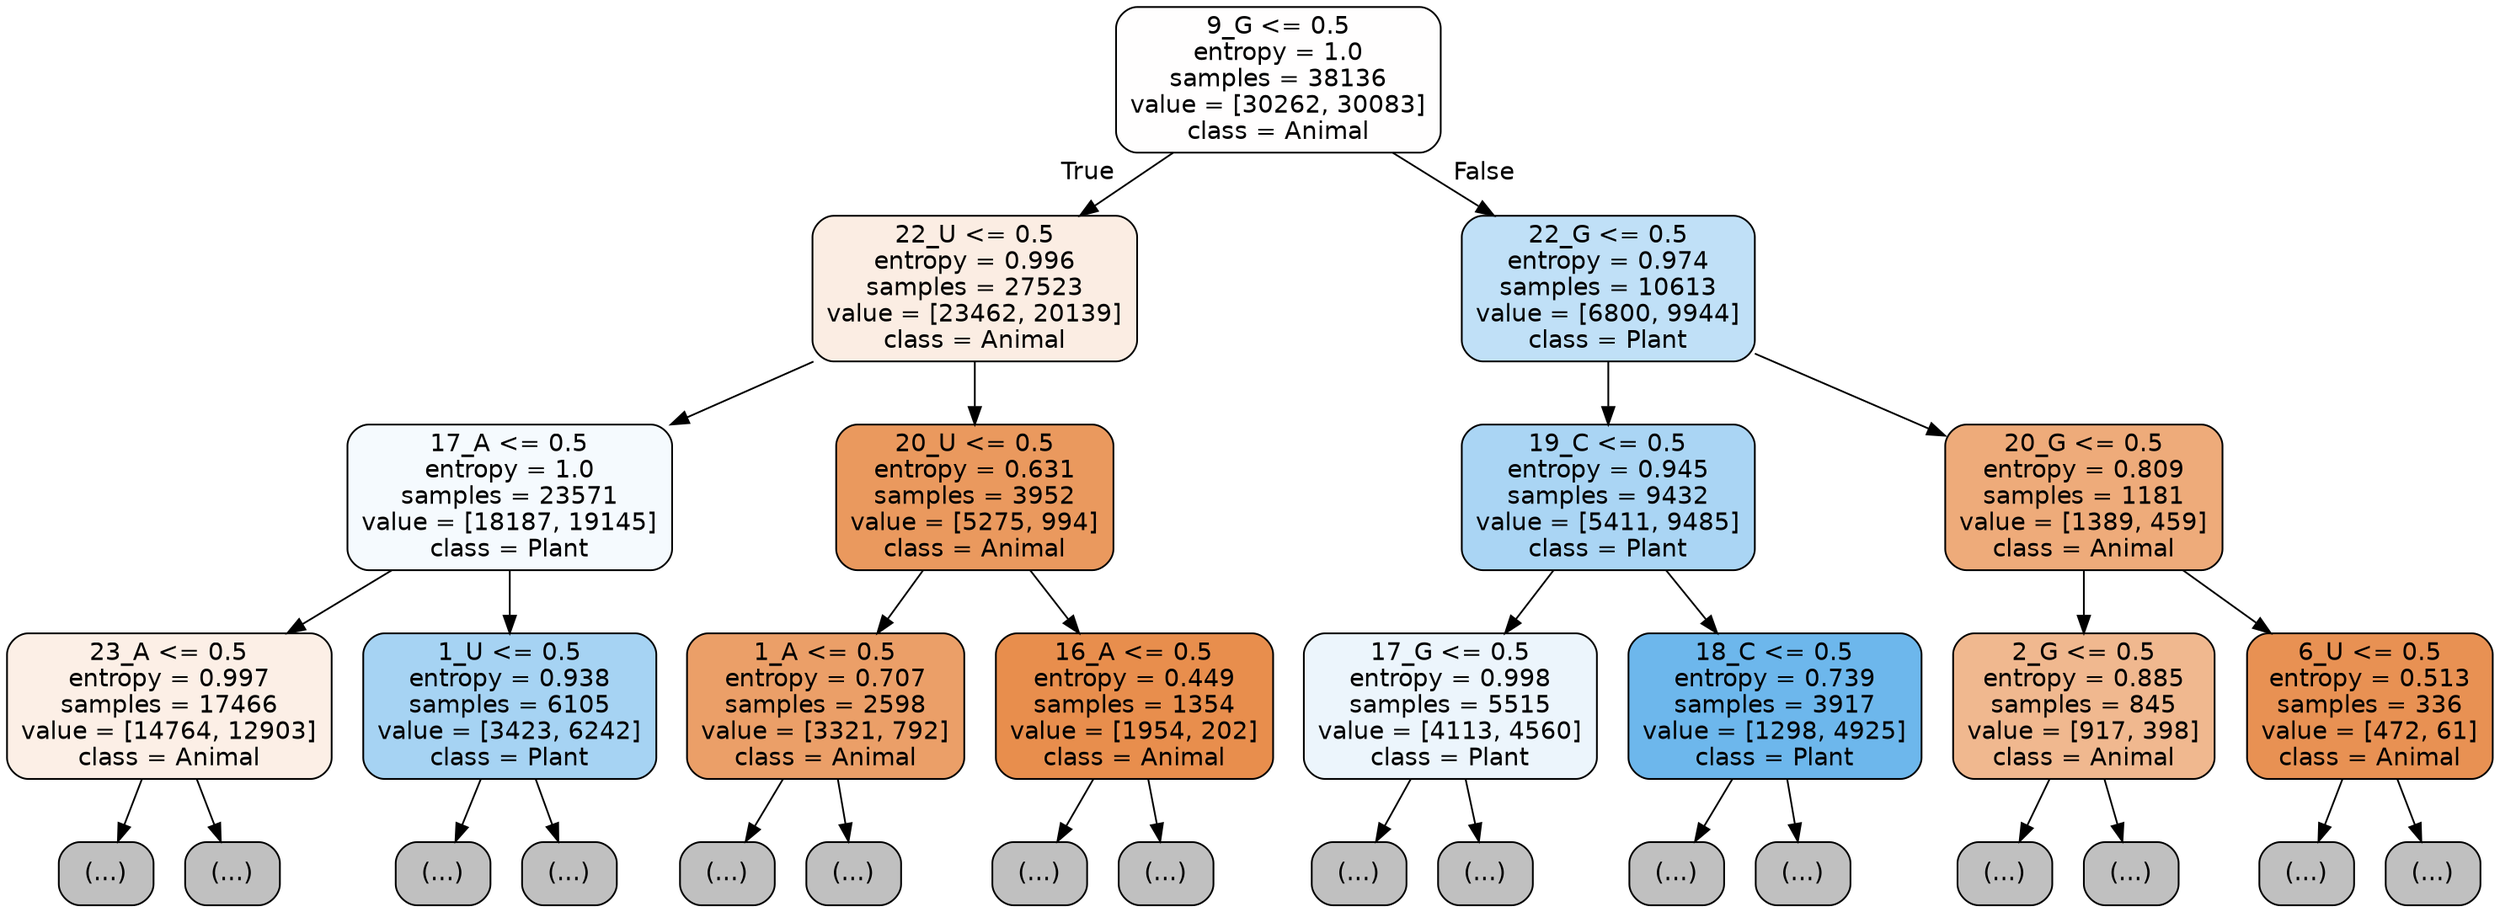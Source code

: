 digraph Tree {
node [shape=box, style="filled, rounded", color="black", fontname="helvetica"] ;
edge [fontname="helvetica"] ;
0 [label="9_G <= 0.5\nentropy = 1.0\nsamples = 38136\nvalue = [30262, 30083]\nclass = Animal", fillcolor="#fffefe"] ;
1 [label="22_U <= 0.5\nentropy = 0.996\nsamples = 27523\nvalue = [23462, 20139]\nclass = Animal", fillcolor="#fbede3"] ;
0 -> 1 [labeldistance=2.5, labelangle=45, headlabel="True"] ;
2 [label="17_A <= 0.5\nentropy = 1.0\nsamples = 23571\nvalue = [18187, 19145]\nclass = Plant", fillcolor="#f5fafe"] ;
1 -> 2 ;
3 [label="23_A <= 0.5\nentropy = 0.997\nsamples = 17466\nvalue = [14764, 12903]\nclass = Animal", fillcolor="#fcefe6"] ;
2 -> 3 ;
4 [label="(...)", fillcolor="#C0C0C0"] ;
3 -> 4 ;
8239 [label="(...)", fillcolor="#C0C0C0"] ;
3 -> 8239 ;
8558 [label="1_U <= 0.5\nentropy = 0.938\nsamples = 6105\nvalue = [3423, 6242]\nclass = Plant", fillcolor="#a6d3f3"] ;
2 -> 8558 ;
8559 [label="(...)", fillcolor="#C0C0C0"] ;
8558 -> 8559 ;
9932 [label="(...)", fillcolor="#C0C0C0"] ;
8558 -> 9932 ;
11129 [label="20_U <= 0.5\nentropy = 0.631\nsamples = 3952\nvalue = [5275, 994]\nclass = Animal", fillcolor="#ea995e"] ;
1 -> 11129 ;
11130 [label="1_A <= 0.5\nentropy = 0.707\nsamples = 2598\nvalue = [3321, 792]\nclass = Animal", fillcolor="#eb9f68"] ;
11129 -> 11130 ;
11131 [label="(...)", fillcolor="#C0C0C0"] ;
11130 -> 11131 ;
11980 [label="(...)", fillcolor="#C0C0C0"] ;
11130 -> 11980 ;
12199 [label="16_A <= 0.5\nentropy = 0.449\nsamples = 1354\nvalue = [1954, 202]\nclass = Animal", fillcolor="#e88e4d"] ;
11129 -> 12199 ;
12200 [label="(...)", fillcolor="#C0C0C0"] ;
12199 -> 12200 ;
12485 [label="(...)", fillcolor="#C0C0C0"] ;
12199 -> 12485 ;
12584 [label="22_G <= 0.5\nentropy = 0.974\nsamples = 10613\nvalue = [6800, 9944]\nclass = Plant", fillcolor="#c0e0f7"] ;
0 -> 12584 [labeldistance=2.5, labelangle=-45, headlabel="False"] ;
12585 [label="19_C <= 0.5\nentropy = 0.945\nsamples = 9432\nvalue = [5411, 9485]\nclass = Plant", fillcolor="#aad5f4"] ;
12584 -> 12585 ;
12586 [label="17_G <= 0.5\nentropy = 0.998\nsamples = 5515\nvalue = [4113, 4560]\nclass = Plant", fillcolor="#ecf5fc"] ;
12585 -> 12586 ;
12587 [label="(...)", fillcolor="#C0C0C0"] ;
12586 -> 12587 ;
14726 [label="(...)", fillcolor="#C0C0C0"] ;
12586 -> 14726 ;
15609 [label="18_C <= 0.5\nentropy = 0.739\nsamples = 3917\nvalue = [1298, 4925]\nclass = Plant", fillcolor="#6db7ec"] ;
12585 -> 15609 ;
15610 [label="(...)", fillcolor="#C0C0C0"] ;
15609 -> 15610 ;
16329 [label="(...)", fillcolor="#C0C0C0"] ;
15609 -> 16329 ;
16526 [label="20_G <= 0.5\nentropy = 0.809\nsamples = 1181\nvalue = [1389, 459]\nclass = Animal", fillcolor="#eeab7a"] ;
12584 -> 16526 ;
16527 [label="2_G <= 0.5\nentropy = 0.885\nsamples = 845\nvalue = [917, 398]\nclass = Animal", fillcolor="#f0b88f"] ;
16526 -> 16527 ;
16528 [label="(...)", fillcolor="#C0C0C0"] ;
16527 -> 16528 ;
16827 [label="(...)", fillcolor="#C0C0C0"] ;
16527 -> 16827 ;
16918 [label="6_U <= 0.5\nentropy = 0.513\nsamples = 336\nvalue = [472, 61]\nclass = Animal", fillcolor="#e89153"] ;
16526 -> 16918 ;
16919 [label="(...)", fillcolor="#C0C0C0"] ;
16918 -> 16919 ;
17014 [label="(...)", fillcolor="#C0C0C0"] ;
16918 -> 17014 ;
}